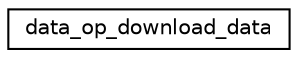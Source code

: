 digraph "Graphical Class Hierarchy"
{
  edge [fontname="Helvetica",fontsize="10",labelfontname="Helvetica",labelfontsize="10"];
  node [fontname="Helvetica",fontsize="10",shape=record];
  rankdir="LR";
  Node1 [label="data_op_download_data",height=0.2,width=0.4,color="black", fillcolor="white", style="filled",URL="$structdata__op__download__data.html"];
}
